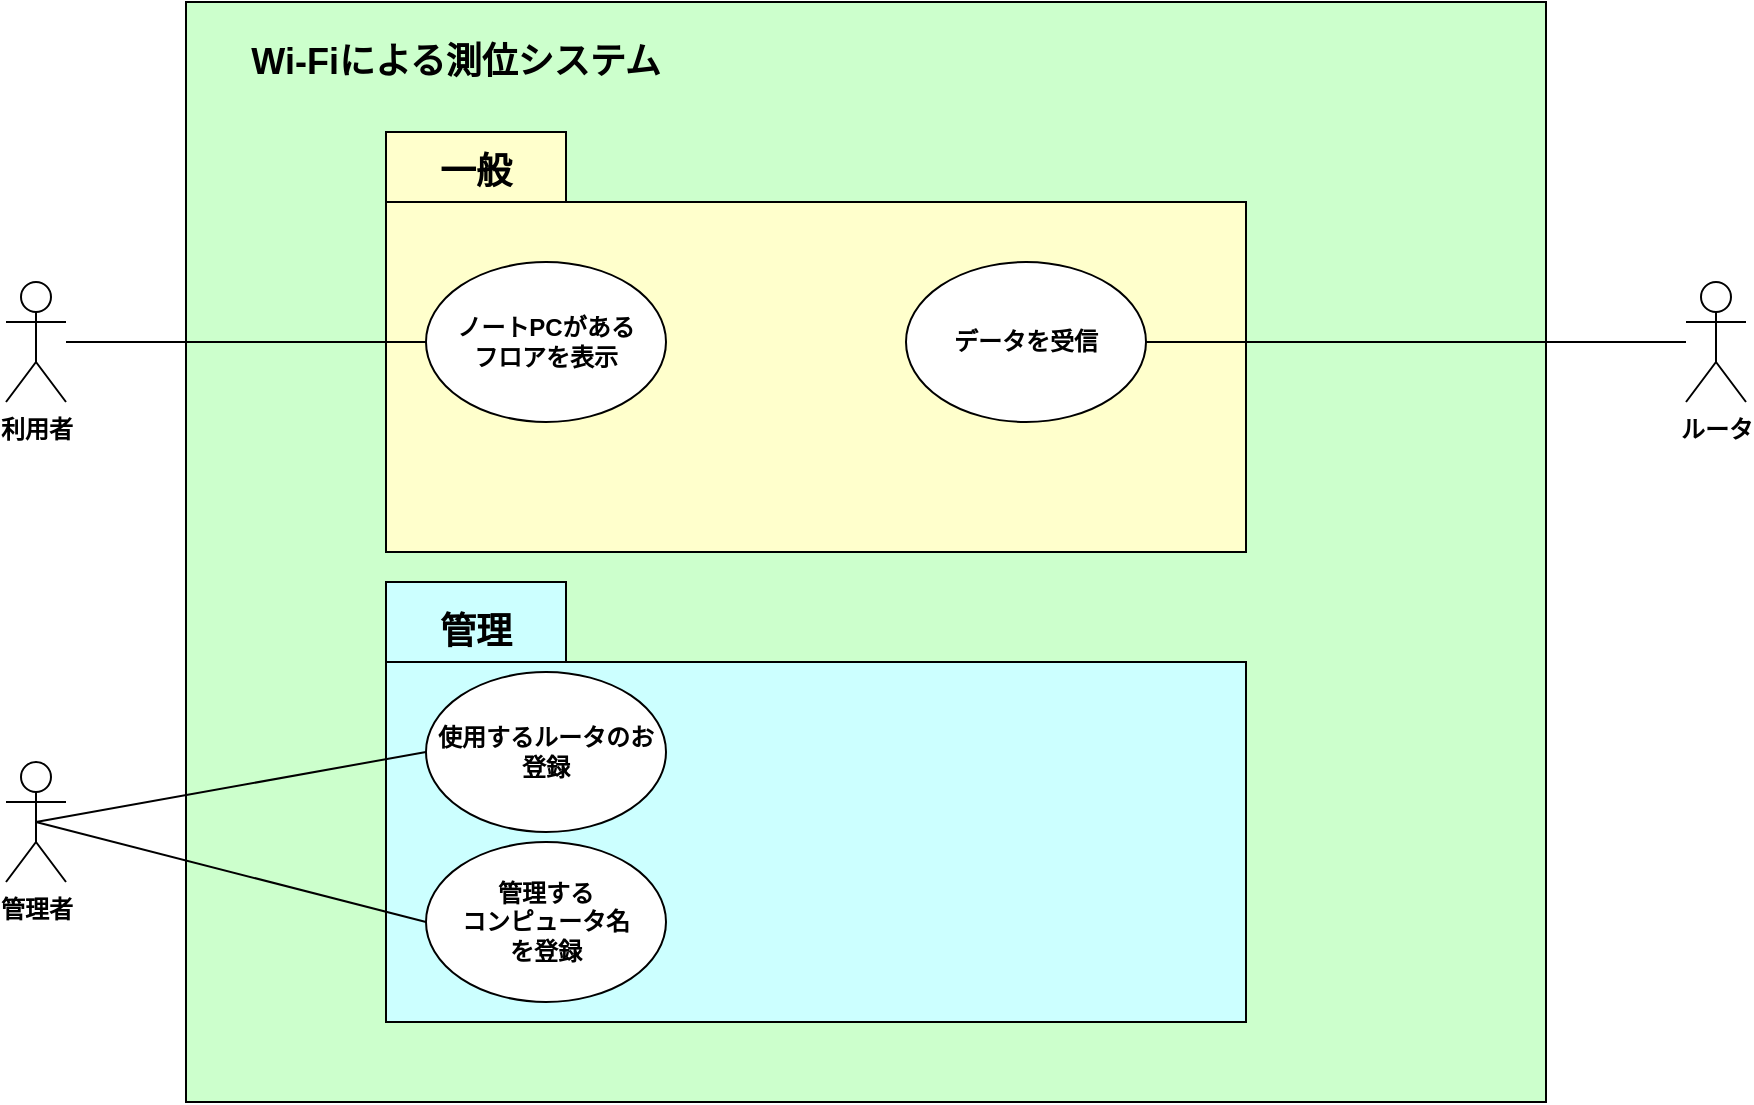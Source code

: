 <mxfile version="13.8.9-1" type="github">
  <diagram id="6XDhxOifac0Pjc3NWlIW" name="ページ1">
    <mxGraphModel dx="1141" dy="675" grid="1" gridSize="10" guides="1" tooltips="1" connect="1" arrows="1" fold="1" page="1" pageScale="1" pageWidth="5000" pageHeight="5000" math="0" shadow="0">
      <root>
        <mxCell id="0" />
        <mxCell id="1" parent="0" />
        <mxCell id="8wGtME4sr5ykkYerjH3I-1" value="" style="rounded=0;whiteSpace=wrap;html=1;fillColor=#CCFFCC;" vertex="1" parent="1">
          <mxGeometry x="270" y="140" width="680" height="550" as="geometry" />
        </mxCell>
        <mxCell id="8wGtME4sr5ykkYerjH3I-2" value="&lt;b&gt;利用者&lt;/b&gt;" style="shape=umlActor;verticalLabelPosition=bottom;verticalAlign=top;html=1;outlineConnect=0;fillColor=#FFFFFF;" vertex="1" parent="1">
          <mxGeometry x="180" y="280" width="30" height="60" as="geometry" />
        </mxCell>
        <mxCell id="8wGtME4sr5ykkYerjH3I-3" value="&lt;b&gt;管理者&lt;/b&gt;" style="shape=umlActor;verticalLabelPosition=bottom;verticalAlign=top;html=1;outlineConnect=0;fillColor=#FFFFFF;" vertex="1" parent="1">
          <mxGeometry x="180" y="520" width="30" height="60" as="geometry" />
        </mxCell>
        <mxCell id="8wGtME4sr5ykkYerjH3I-4" value="" style="shape=folder;fontStyle=1;spacingTop=10;tabWidth=90;tabHeight=35;tabPosition=left;html=1;fillColor=#FFFFCC;" vertex="1" parent="1">
          <mxGeometry x="370" y="205" width="430" height="210" as="geometry" />
        </mxCell>
        <mxCell id="8wGtME4sr5ykkYerjH3I-5" value="" style="shape=folder;fontStyle=1;spacingTop=10;tabWidth=90;tabHeight=40;tabPosition=left;html=1;fillColor=#CCFFFF;" vertex="1" parent="1">
          <mxGeometry x="370" y="430" width="430" height="220" as="geometry" />
        </mxCell>
        <mxCell id="8wGtME4sr5ykkYerjH3I-6" value="&lt;b&gt;ノートPCがある&lt;br&gt;フロアを表示&lt;/b&gt;" style="ellipse;whiteSpace=wrap;html=1;fillColor=#FFFFFF;" vertex="1" parent="1">
          <mxGeometry x="390" y="270" width="120" height="80" as="geometry" />
        </mxCell>
        <mxCell id="8wGtME4sr5ykkYerjH3I-7" value="&lt;b&gt;データを受信&lt;/b&gt;" style="ellipse;whiteSpace=wrap;html=1;fillColor=#FFFFFF;" vertex="1" parent="1">
          <mxGeometry x="630" y="270" width="120" height="80" as="geometry" />
        </mxCell>
        <mxCell id="8wGtME4sr5ykkYerjH3I-8" value="使用するルータのお登録" style="ellipse;whiteSpace=wrap;html=1;fillColor=#FFFFFF;fontStyle=1" vertex="1" parent="1">
          <mxGeometry x="390" y="475" width="120" height="80" as="geometry" />
        </mxCell>
        <mxCell id="8wGtME4sr5ykkYerjH3I-9" value="&lt;b&gt;&lt;font style=&quot;font-size: 18px&quot;&gt;一般&lt;/font&gt;&lt;/b&gt;" style="text;html=1;strokeColor=none;fillColor=none;align=center;verticalAlign=middle;whiteSpace=wrap;rounded=0;" vertex="1" parent="1">
          <mxGeometry x="390" y="210" width="50" height="30" as="geometry" />
        </mxCell>
        <mxCell id="8wGtME4sr5ykkYerjH3I-10" value="&lt;span style=&quot;font-size: 18px&quot;&gt;&lt;b&gt;管理&lt;/b&gt;&lt;/span&gt;" style="text;html=1;strokeColor=none;fillColor=none;align=center;verticalAlign=middle;whiteSpace=wrap;rounded=0;" vertex="1" parent="1">
          <mxGeometry x="390" y="440" width="50" height="30" as="geometry" />
        </mxCell>
        <mxCell id="8wGtME4sr5ykkYerjH3I-11" value="&lt;b&gt;ルータ&lt;/b&gt;" style="shape=umlActor;verticalLabelPosition=bottom;verticalAlign=top;html=1;outlineConnect=0;fillColor=#FFFFFF;" vertex="1" parent="1">
          <mxGeometry x="1020" y="280" width="30" height="60" as="geometry" />
        </mxCell>
        <mxCell id="8wGtME4sr5ykkYerjH3I-18" value="管理する&lt;br&gt;コンピュータ名&lt;br&gt;を登録" style="ellipse;whiteSpace=wrap;html=1;fillColor=#FFFFFF;fontStyle=1" vertex="1" parent="1">
          <mxGeometry x="390" y="560" width="120" height="80" as="geometry" />
        </mxCell>
        <mxCell id="8wGtME4sr5ykkYerjH3I-19" value="&lt;b&gt;&lt;font style=&quot;font-size: 18px&quot;&gt;Wi-Fiによる測位システム&lt;/font&gt;&lt;/b&gt;" style="text;html=1;strokeColor=none;fillColor=none;align=center;verticalAlign=middle;whiteSpace=wrap;rounded=0;" vertex="1" parent="1">
          <mxGeometry x="300" y="150" width="210" height="40" as="geometry" />
        </mxCell>
        <mxCell id="8wGtME4sr5ykkYerjH3I-21" value="" style="endArrow=none;html=1;exitX=0.5;exitY=0.5;exitDx=0;exitDy=0;exitPerimeter=0;entryX=0;entryY=0.5;entryDx=0;entryDy=0;" edge="1" parent="1" source="8wGtME4sr5ykkYerjH3I-3" target="8wGtME4sr5ykkYerjH3I-8">
          <mxGeometry width="50" height="50" relative="1" as="geometry">
            <mxPoint x="750" y="490" as="sourcePoint" />
            <mxPoint x="800" y="440" as="targetPoint" />
          </mxGeometry>
        </mxCell>
        <mxCell id="8wGtME4sr5ykkYerjH3I-22" value="" style="endArrow=none;html=1;exitX=0.5;exitY=0.5;exitDx=0;exitDy=0;exitPerimeter=0;entryX=0;entryY=0.5;entryDx=0;entryDy=0;" edge="1" parent="1" source="8wGtME4sr5ykkYerjH3I-3" target="8wGtME4sr5ykkYerjH3I-18">
          <mxGeometry width="50" height="50" relative="1" as="geometry">
            <mxPoint x="750" y="490" as="sourcePoint" />
            <mxPoint x="800" y="440" as="targetPoint" />
          </mxGeometry>
        </mxCell>
        <mxCell id="8wGtME4sr5ykkYerjH3I-23" value="" style="endArrow=none;html=1;exitX=1;exitY=0.5;exitDx=0;exitDy=0;" edge="1" parent="1" source="8wGtME4sr5ykkYerjH3I-7" target="8wGtME4sr5ykkYerjH3I-11">
          <mxGeometry width="50" height="50" relative="1" as="geometry">
            <mxPoint x="750" y="490" as="sourcePoint" />
            <mxPoint x="800" y="440" as="targetPoint" />
          </mxGeometry>
        </mxCell>
        <mxCell id="8wGtME4sr5ykkYerjH3I-25" value="" style="endArrow=none;html=1;exitX=0;exitY=0.5;exitDx=0;exitDy=0;" edge="1" parent="1" source="8wGtME4sr5ykkYerjH3I-6" target="8wGtME4sr5ykkYerjH3I-2">
          <mxGeometry width="50" height="50" relative="1" as="geometry">
            <mxPoint x="750" y="490" as="sourcePoint" />
            <mxPoint x="800" y="440" as="targetPoint" />
          </mxGeometry>
        </mxCell>
        <mxCell id="8wGtME4sr5ykkYerjH3I-33" value="" style="edgeStyle=orthogonalEdgeStyle;rounded=0;orthogonalLoop=1;jettySize=auto;html=1;" edge="1" parent="1" source="8wGtME4sr5ykkYerjH3I-28">
          <mxGeometry relative="1" as="geometry">
            <mxPoint x="905" y="840" as="targetPoint" />
          </mxGeometry>
        </mxCell>
      </root>
    </mxGraphModel>
  </diagram>
</mxfile>
